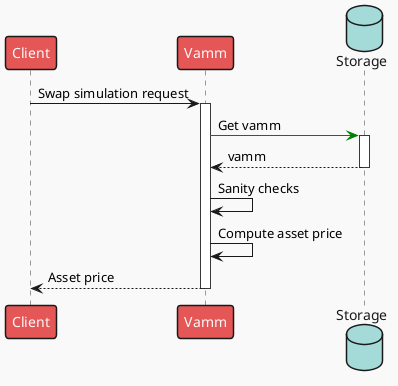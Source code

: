 @startuml
skinparam responseMessageBelowArrow true
'autoactivate on
!theme mars

participant "Client" as client
participant "Vamm" as vamm
database "Storage" as svamm

client -> vamm++: Swap simulation request
vamm -[#green]> svamm++: Get vamm
svamm --> vamm--: vamm
vamm -> vamm: Sanity checks
vamm -> vamm: Compute asset price
vamm --> client--: Asset price
@enduml
